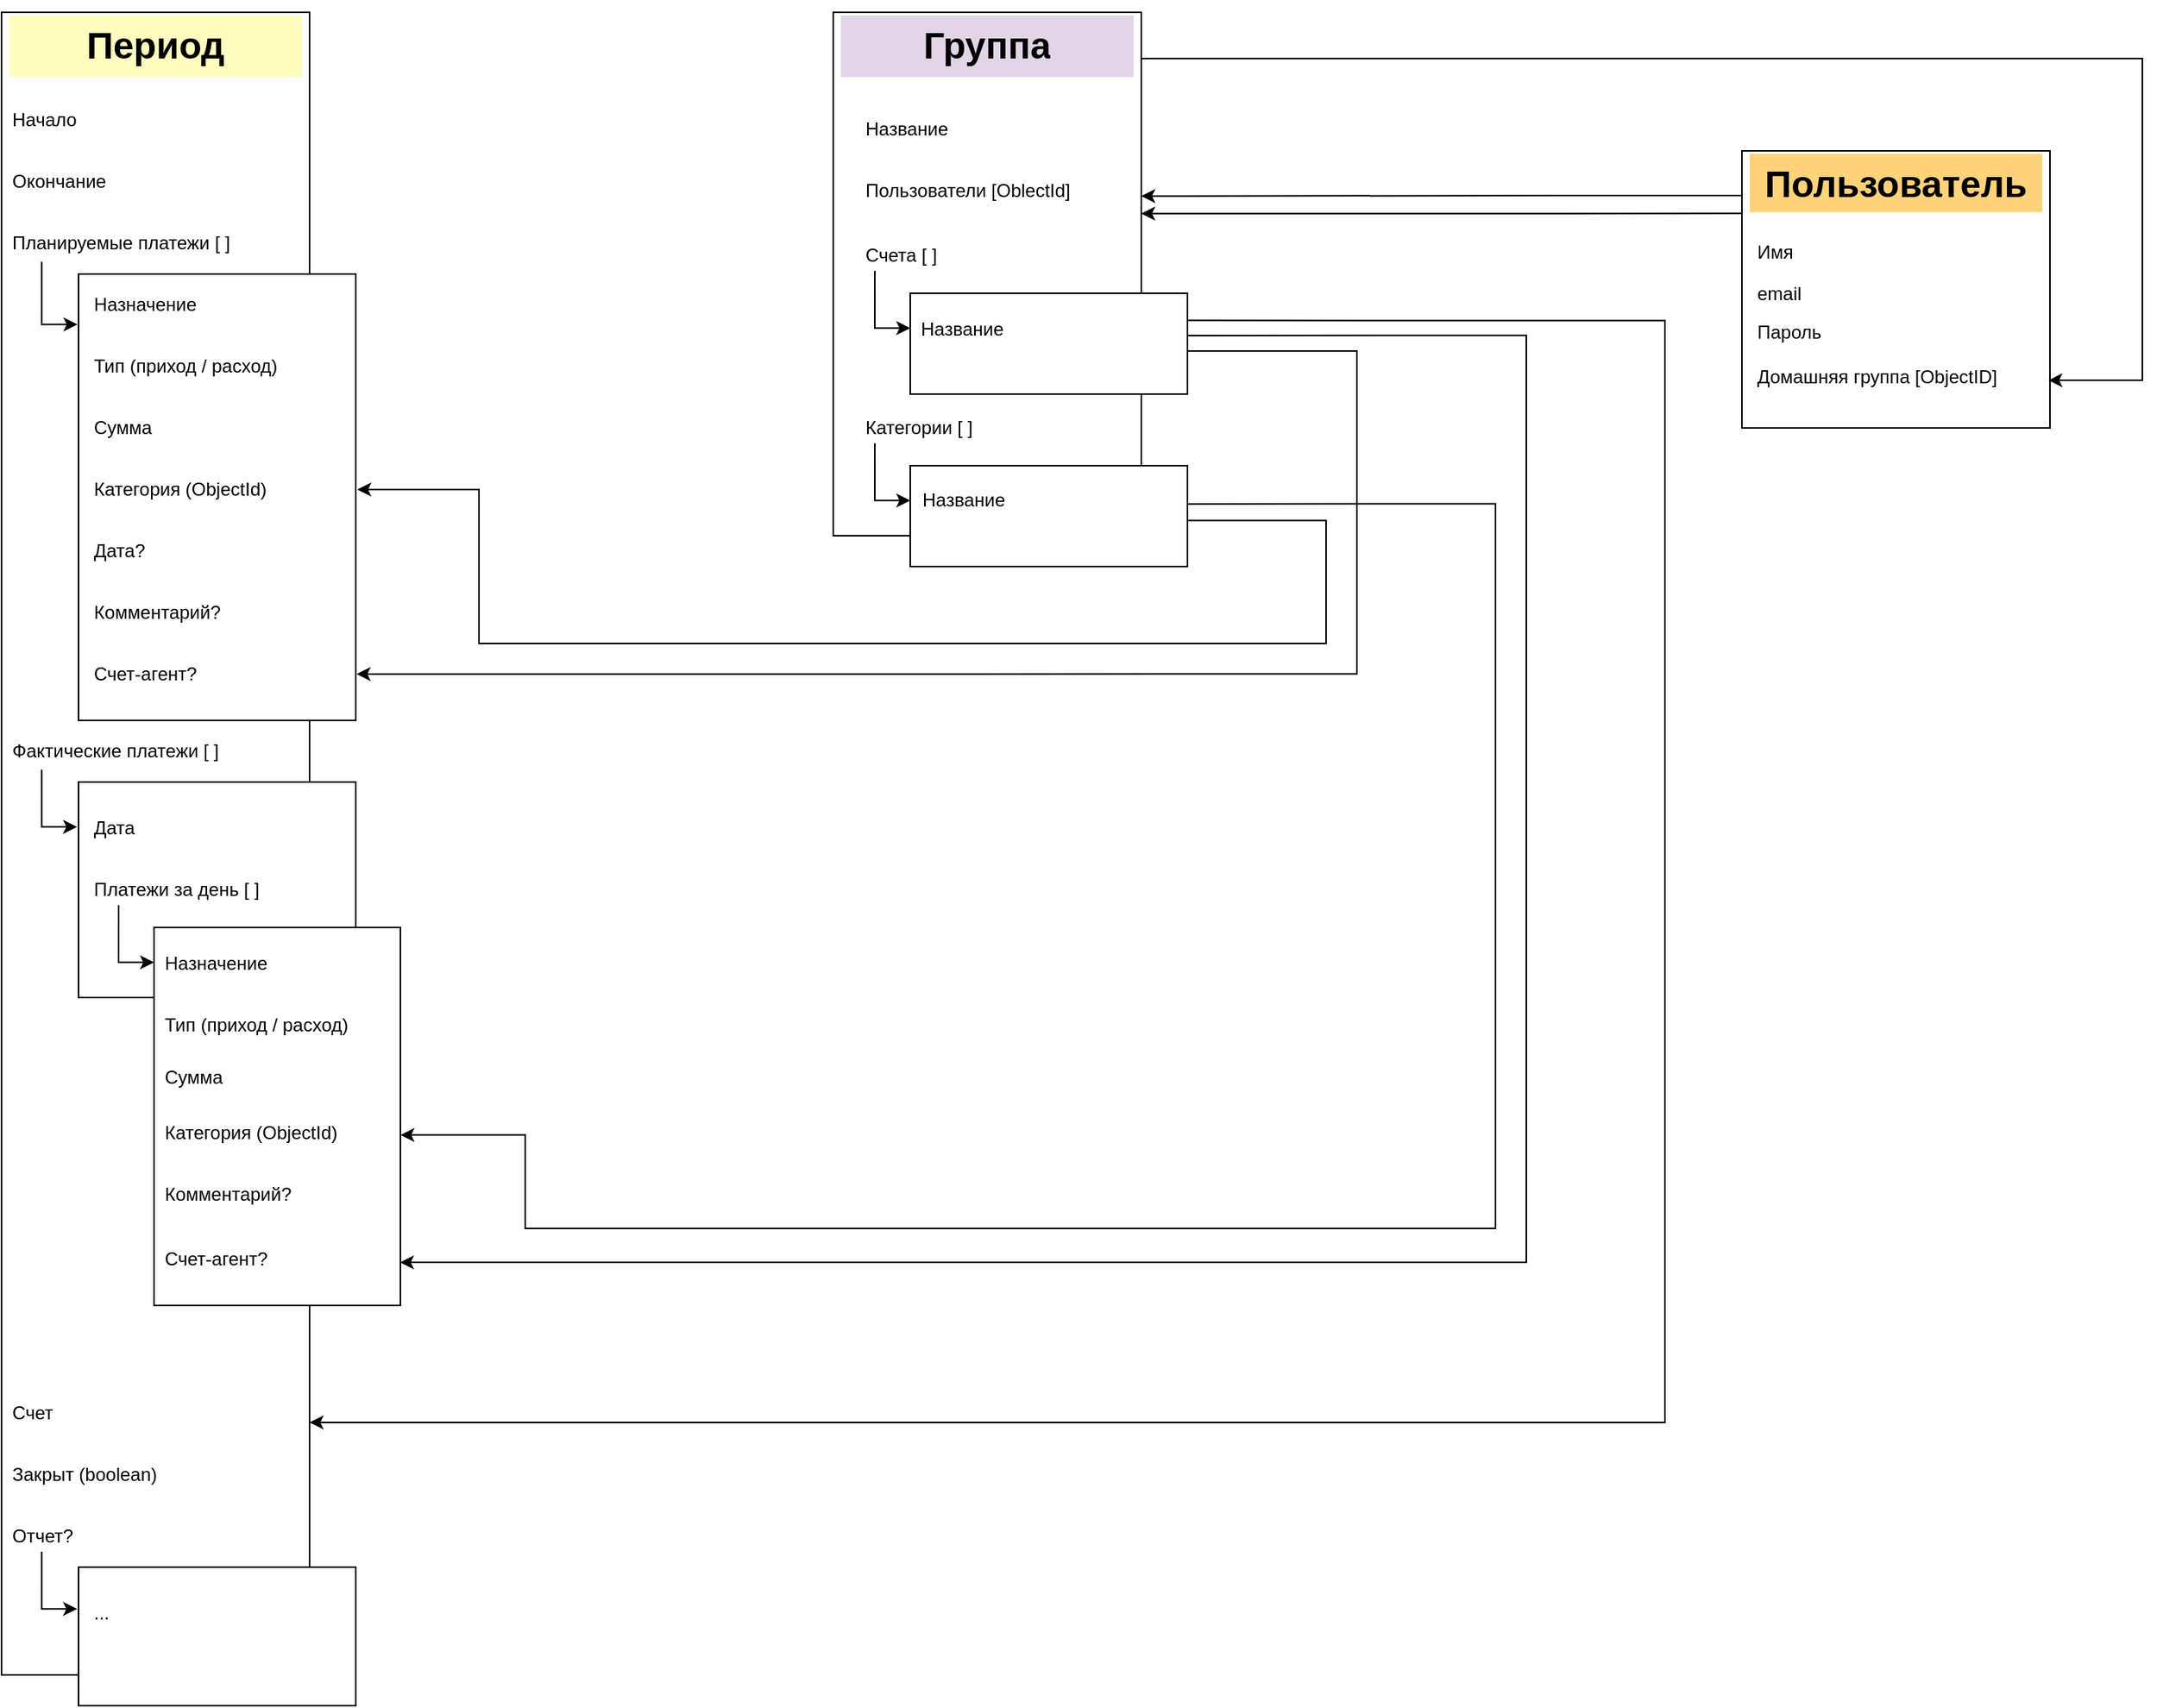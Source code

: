 <mxfile version="13.4.2" type="device"><diagram id="bWaG9OVm4icrForOPUyd" name="Page-1"><mxGraphModel dx="3324" dy="1616" grid="1" gridSize="10" guides="1" tooltips="1" connect="1" arrows="1" fold="1" page="1" pageScale="1" pageWidth="827" pageHeight="1169" math="0" shadow="0"><root><mxCell id="0"/><mxCell id="1" parent="0"/><mxCell id="LC0QmJ2rKZYJJv1nkJvu-1" value="" style="rounded=0;whiteSpace=wrap;html=1;" parent="1" vertex="1"><mxGeometry x="80" y="40" width="200" height="1080" as="geometry"/></mxCell><mxCell id="LC0QmJ2rKZYJJv1nkJvu-2" value="&lt;h1&gt;Период&lt;/h1&gt;" style="text;html=1;strokeColor=none;fillColor=#FFFDBF;spacing=5;spacingTop=-20;whiteSpace=wrap;overflow=hidden;rounded=0;align=center;labelBackgroundColor=none;" parent="1" vertex="1"><mxGeometry x="85" y="42" width="190" height="40" as="geometry"/></mxCell><mxCell id="LC0QmJ2rKZYJJv1nkJvu-3" value="Начало" style="text;html=1;strokeColor=none;fillColor=none;align=left;verticalAlign=middle;whiteSpace=wrap;rounded=0;" parent="1" vertex="1"><mxGeometry x="85" y="100" width="185" height="20" as="geometry"/></mxCell><mxCell id="LC0QmJ2rKZYJJv1nkJvu-5" value="Окончание" style="text;html=1;strokeColor=none;fillColor=none;align=left;verticalAlign=middle;whiteSpace=wrap;rounded=0;" parent="1" vertex="1"><mxGeometry x="85" y="140" width="185" height="20" as="geometry"/></mxCell><mxCell id="LC0QmJ2rKZYJJv1nkJvu-9" style="edgeStyle=orthogonalEdgeStyle;rounded=0;orthogonalLoop=1;jettySize=auto;html=1;exitX=0.114;exitY=1.1;exitDx=0;exitDy=0;exitPerimeter=0;entryX=-0.004;entryY=0.113;entryDx=0;entryDy=0;entryPerimeter=0;" parent="1" source="LC0QmJ2rKZYJJv1nkJvu-6" target="LC0QmJ2rKZYJJv1nkJvu-7" edge="1"><mxGeometry relative="1" as="geometry"><Array as="points"/></mxGeometry></mxCell><mxCell id="LC0QmJ2rKZYJJv1nkJvu-6" value="Планируемые платежи [ ]" style="text;html=1;strokeColor=none;fillColor=none;align=left;verticalAlign=middle;whiteSpace=wrap;rounded=0;" parent="1" vertex="1"><mxGeometry x="85" y="180" width="185" height="20" as="geometry"/></mxCell><mxCell id="LC0QmJ2rKZYJJv1nkJvu-7" value="" style="rounded=0;whiteSpace=wrap;html=1;align=center;" parent="1" vertex="1"><mxGeometry x="130" y="210" width="180" height="290" as="geometry"/></mxCell><mxCell id="LC0QmJ2rKZYJJv1nkJvu-8" value="Назначение" style="text;html=1;strokeColor=none;fillColor=none;align=left;verticalAlign=middle;whiteSpace=wrap;rounded=0;" parent="1" vertex="1"><mxGeometry x="137.5" y="220" width="162.5" height="20" as="geometry"/></mxCell><mxCell id="LC0QmJ2rKZYJJv1nkJvu-11" value="Сумма" style="text;html=1;strokeColor=none;fillColor=none;align=left;verticalAlign=middle;whiteSpace=wrap;rounded=0;" parent="1" vertex="1"><mxGeometry x="137.5" y="300" width="162.5" height="20" as="geometry"/></mxCell><mxCell id="LC0QmJ2rKZYJJv1nkJvu-12" value="Категория (ObjectId)" style="text;html=1;strokeColor=none;fillColor=none;align=left;verticalAlign=middle;whiteSpace=wrap;rounded=0;" parent="1" vertex="1"><mxGeometry x="137.5" y="340" width="162.5" height="20" as="geometry"/></mxCell><mxCell id="LC0QmJ2rKZYJJv1nkJvu-13" value="Дата?" style="text;html=1;strokeColor=none;fillColor=none;align=left;verticalAlign=middle;whiteSpace=wrap;rounded=0;" parent="1" vertex="1"><mxGeometry x="137.5" y="380" width="162.5" height="20" as="geometry"/></mxCell><mxCell id="LC0QmJ2rKZYJJv1nkJvu-14" value="Комментарий?" style="text;html=1;strokeColor=none;fillColor=none;align=left;verticalAlign=middle;whiteSpace=wrap;rounded=0;" parent="1" vertex="1"><mxGeometry x="137.5" y="420" width="162.5" height="20" as="geometry"/></mxCell><mxCell id="LC0QmJ2rKZYJJv1nkJvu-15" value="Тип (приход / расход)" style="text;html=1;strokeColor=none;fillColor=none;align=left;verticalAlign=middle;whiteSpace=wrap;rounded=0;" parent="1" vertex="1"><mxGeometry x="137.5" y="260" width="162.5" height="20" as="geometry"/></mxCell><mxCell id="LC0QmJ2rKZYJJv1nkJvu-16" value="Фактические платежи [ ]" style="text;html=1;strokeColor=none;fillColor=none;align=left;verticalAlign=middle;whiteSpace=wrap;rounded=0;" parent="1" vertex="1"><mxGeometry x="85" y="510" width="185" height="20" as="geometry"/></mxCell><mxCell id="LC0QmJ2rKZYJJv1nkJvu-17" style="edgeStyle=orthogonalEdgeStyle;rounded=0;orthogonalLoop=1;jettySize=auto;html=1;exitX=0.114;exitY=1.1;exitDx=0;exitDy=0;exitPerimeter=0;entryX=-0.004;entryY=0.113;entryDx=0;entryDy=0;entryPerimeter=0;" parent="1" source="LC0QmJ2rKZYJJv1nkJvu-16" edge="1"><mxGeometry relative="1" as="geometry"><mxPoint x="129.06" y="569.12" as="targetPoint"/><Array as="points"><mxPoint x="106" y="569"/></Array></mxGeometry></mxCell><mxCell id="LC0QmJ2rKZYJJv1nkJvu-23" style="edgeStyle=orthogonalEdgeStyle;rounded=0;orthogonalLoop=1;jettySize=auto;html=1;exitX=1.001;exitY=0.543;exitDx=0;exitDy=0;exitPerimeter=0;" parent="1" source="63GM6BYykA5Hg0SfErmL-4" edge="1"><mxGeometry relative="1" as="geometry"><mxPoint x="311" y="350" as="targetPoint"/><Array as="points"><mxPoint x="940" y="370"/><mxPoint x="940" y="450"/><mxPoint x="390" y="450"/><mxPoint x="390" y="350"/></Array><mxPoint x="500" y="100" as="sourcePoint"/></mxGeometry></mxCell><mxCell id="LC0QmJ2rKZYJJv1nkJvu-30" style="edgeStyle=orthogonalEdgeStyle;rounded=0;orthogonalLoop=1;jettySize=auto;html=1;entryX=1;entryY=0.549;entryDx=0;entryDy=0;entryPerimeter=0;exitX=1.002;exitY=0.379;exitDx=0;exitDy=0;exitPerimeter=0;" parent="1" source="63GM6BYykA5Hg0SfErmL-4" target="LC0QmJ2rKZYJJv1nkJvu-18" edge="1"><mxGeometry relative="1" as="geometry"><mxPoint x="341" y="780" as="targetPoint"/><Array as="points"><mxPoint x="1050" y="359"/><mxPoint x="1050" y="830"/><mxPoint x="420" y="830"/><mxPoint x="420" y="769"/></Array><mxPoint x="500" y="112" as="sourcePoint"/></mxGeometry></mxCell><mxCell id="LC0QmJ2rKZYJJv1nkJvu-32" value="" style="rounded=0;whiteSpace=wrap;html=1;align=center;" parent="1" vertex="1"><mxGeometry x="130" y="540" width="180" height="140" as="geometry"/></mxCell><mxCell id="LC0QmJ2rKZYJJv1nkJvu-33" value="Дата" style="text;html=1;strokeColor=none;fillColor=none;align=left;verticalAlign=middle;whiteSpace=wrap;rounded=0;" parent="1" vertex="1"><mxGeometry x="137.5" y="560" width="162.5" height="20" as="geometry"/></mxCell><mxCell id="LC0QmJ2rKZYJJv1nkJvu-34" value="Платежи за день [ ]" style="text;html=1;strokeColor=none;fillColor=none;align=left;verticalAlign=middle;whiteSpace=wrap;rounded=0;" parent="1" vertex="1"><mxGeometry x="137.5" y="600" width="162.5" height="20" as="geometry"/></mxCell><mxCell id="LC0QmJ2rKZYJJv1nkJvu-35" style="edgeStyle=orthogonalEdgeStyle;rounded=0;orthogonalLoop=1;jettySize=auto;html=1;exitX=0.114;exitY=1.1;exitDx=0;exitDy=0;exitPerimeter=0;entryX=-0.004;entryY=0.113;entryDx=0;entryDy=0;entryPerimeter=0;" parent="1" edge="1"><mxGeometry relative="1" as="geometry"><mxPoint x="156.03" y="620" as="sourcePoint"/><mxPoint x="179.0" y="657.12" as="targetPoint"/><Array as="points"><mxPoint x="155.94" y="657"/></Array></mxGeometry></mxCell><mxCell id="LC0QmJ2rKZYJJv1nkJvu-18" value="" style="rounded=0;whiteSpace=wrap;html=1;align=center;" parent="1" vertex="1"><mxGeometry x="179" y="634.5" width="160" height="245.5" as="geometry"/></mxCell><mxCell id="LC0QmJ2rKZYJJv1nkJvu-24" value="Назначение" style="text;html=1;strokeColor=none;fillColor=none;align=left;verticalAlign=middle;whiteSpace=wrap;rounded=0;" parent="1" vertex="1"><mxGeometry x="184.138" y="649.996" width="150.723" height="16.292" as="geometry"/></mxCell><mxCell id="LC0QmJ2rKZYJJv1nkJvu-25" value="Тип (приход / расход)" style="text;html=1;strokeColor=none;fillColor=none;align=left;verticalAlign=middle;whiteSpace=wrap;rounded=0;" parent="1" vertex="1"><mxGeometry x="184.138" y="689.999" width="150.723" height="16.292" as="geometry"/></mxCell><mxCell id="LC0QmJ2rKZYJJv1nkJvu-26" value="Сумма" style="text;html=1;strokeColor=none;fillColor=none;align=left;verticalAlign=middle;whiteSpace=wrap;rounded=0;" parent="1" vertex="1"><mxGeometry x="184.138" y="724.102" width="150.723" height="16.292" as="geometry"/></mxCell><mxCell id="LC0QmJ2rKZYJJv1nkJvu-27" value="Категория (ObjectId)" style="text;html=1;strokeColor=none;fillColor=none;align=left;verticalAlign=middle;whiteSpace=wrap;rounded=0;" parent="1" vertex="1"><mxGeometry x="183.638" y="759.996" width="150.723" height="16.292" as="geometry"/></mxCell><mxCell id="LC0QmJ2rKZYJJv1nkJvu-29" value="Комментарий?" style="text;html=1;strokeColor=none;fillColor=none;align=left;verticalAlign=middle;whiteSpace=wrap;rounded=0;" parent="1" vertex="1"><mxGeometry x="183.638" y="800.004" width="150.723" height="16.292" as="geometry"/></mxCell><mxCell id="EfxqMzn7czGfO88m_zKJ-18" style="edgeStyle=orthogonalEdgeStyle;rounded=0;orthogonalLoop=1;jettySize=auto;html=1;exitX=0.001;exitY=0.226;exitDx=0;exitDy=0;exitPerimeter=0;" parent="1" source="EfxqMzn7czGfO88m_zKJ-13" target="EfxqMzn7czGfO88m_zKJ-9" edge="1"><mxGeometry relative="1" as="geometry"><mxPoint x="1160" y="170" as="sourcePoint"/><mxPoint x="860" y="881" as="targetPoint"/><Array as="points"><mxPoint x="920" y="171"/><mxPoint x="920" y="171"/></Array></mxGeometry></mxCell><mxCell id="EfxqMzn7czGfO88m_zKJ-20" style="edgeStyle=orthogonalEdgeStyle;rounded=0;orthogonalLoop=1;jettySize=auto;html=1;entryX=1;entryY=0.351;entryDx=0;entryDy=0;entryPerimeter=0;exitX=0.001;exitY=0.161;exitDx=0;exitDy=0;exitPerimeter=0;" parent="1" source="EfxqMzn7czGfO88m_zKJ-13" target="EfxqMzn7czGfO88m_zKJ-9" edge="1"><mxGeometry relative="1" as="geometry"><Array as="points"><mxPoint x="1150" y="159"/></Array><mxPoint x="1150" y="159" as="sourcePoint"/></mxGeometry></mxCell><mxCell id="EfxqMzn7czGfO88m_zKJ-31" style="edgeStyle=orthogonalEdgeStyle;rounded=0;orthogonalLoop=1;jettySize=auto;html=1;exitX=0.998;exitY=0.27;exitDx=0;exitDy=0;exitPerimeter=0;" parent="1" source="EfxqMzn7czGfO88m_zKJ-28" edge="1"><mxGeometry relative="1" as="geometry"><mxPoint x="280" y="956" as="targetPoint"/><Array as="points"><mxPoint x="1160" y="240"/><mxPoint x="1160" y="956"/></Array></mxGeometry></mxCell><mxCell id="EfxqMzn7czGfO88m_zKJ-32" value="Счет" style="text;html=1;strokeColor=none;fillColor=none;align=left;verticalAlign=middle;whiteSpace=wrap;rounded=0;" parent="1" vertex="1"><mxGeometry x="85" y="940" width="185" height="20" as="geometry"/></mxCell><mxCell id="EfxqMzn7czGfO88m_zKJ-33" value="" style="group" parent="1" vertex="1" connectable="0"><mxGeometry x="620" y="40" width="230" height="380" as="geometry"/></mxCell><mxCell id="EfxqMzn7czGfO88m_zKJ-9" value="" style="rounded=0;whiteSpace=wrap;html=1;" parent="EfxqMzn7czGfO88m_zKJ-33" vertex="1"><mxGeometry width="200" height="340" as="geometry"/></mxCell><mxCell id="EfxqMzn7czGfO88m_zKJ-10" value="&lt;h1&gt;Группа&lt;/h1&gt;" style="text;html=1;strokeColor=none;fillColor=#e1d5e7;spacing=5;spacingTop=-20;whiteSpace=wrap;overflow=hidden;rounded=0;align=center;" parent="EfxqMzn7czGfO88m_zKJ-33" vertex="1"><mxGeometry x="5" y="2" width="190" height="40" as="geometry"/></mxCell><mxCell id="EfxqMzn7czGfO88m_zKJ-3" value="Название" style="text;html=1;strokeColor=none;fillColor=none;align=left;verticalAlign=middle;whiteSpace=wrap;rounded=0;" parent="EfxqMzn7czGfO88m_zKJ-33" vertex="1"><mxGeometry x="18.75" y="66" width="162.5" height="20" as="geometry"/></mxCell><mxCell id="EfxqMzn7czGfO88m_zKJ-7" value="Пользователи [OblectId]" style="text;html=1;strokeColor=none;fillColor=none;align=left;verticalAlign=middle;whiteSpace=wrap;rounded=0;" parent="EfxqMzn7czGfO88m_zKJ-33" vertex="1"><mxGeometry x="18.75" y="106" width="162.5" height="20" as="geometry"/></mxCell><mxCell id="EfxqMzn7czGfO88m_zKJ-30" value="Счета [ ]" style="text;html=1;strokeColor=none;fillColor=none;align=left;verticalAlign=middle;whiteSpace=wrap;rounded=0;" parent="EfxqMzn7czGfO88m_zKJ-33" vertex="1"><mxGeometry x="18.75" y="148" width="162.5" height="20" as="geometry"/></mxCell><mxCell id="EfxqMzn7czGfO88m_zKJ-28" value="" style="rounded=0;whiteSpace=wrap;html=1;align=center;" parent="EfxqMzn7czGfO88m_zKJ-33" vertex="1"><mxGeometry x="50" y="182.5" width="180" height="65.5" as="geometry"/></mxCell><mxCell id="EfxqMzn7czGfO88m_zKJ-29" value="Название" style="text;html=1;strokeColor=none;fillColor=none;align=left;verticalAlign=middle;whiteSpace=wrap;rounded=0;" parent="EfxqMzn7czGfO88m_zKJ-33" vertex="1"><mxGeometry x="55.138" y="197.996" width="150.723" height="16.292" as="geometry"/></mxCell><mxCell id="EfxqMzn7czGfO88m_zKJ-27" style="edgeStyle=orthogonalEdgeStyle;rounded=0;orthogonalLoop=1;jettySize=auto;html=1;exitX=0.114;exitY=1.1;exitDx=0;exitDy=0;exitPerimeter=0;entryX=-0.004;entryY=0.113;entryDx=0;entryDy=0;entryPerimeter=0;" parent="EfxqMzn7czGfO88m_zKJ-33" edge="1"><mxGeometry relative="1" as="geometry"><mxPoint x="27.03" y="168" as="sourcePoint"/><mxPoint x="50" y="205.12" as="targetPoint"/><Array as="points"><mxPoint x="26.94" y="205"/></Array></mxGeometry></mxCell><mxCell id="EfxqMzn7czGfO88m_zKJ-35" value="Счет-агент?" style="text;html=1;strokeColor=none;fillColor=none;align=left;verticalAlign=middle;whiteSpace=wrap;rounded=0;" parent="1" vertex="1"><mxGeometry x="137.5" y="460" width="162.5" height="20" as="geometry"/></mxCell><mxCell id="EfxqMzn7czGfO88m_zKJ-37" value="Счет-агент?" style="text;html=1;strokeColor=none;fillColor=none;align=left;verticalAlign=middle;whiteSpace=wrap;rounded=0;" parent="1" vertex="1"><mxGeometry x="184.14" y="840" width="145.86" height="20" as="geometry"/></mxCell><mxCell id="EfxqMzn7czGfO88m_zKJ-38" style="edgeStyle=orthogonalEdgeStyle;rounded=0;orthogonalLoop=1;jettySize=auto;html=1;entryX=1.003;entryY=0.896;entryDx=0;entryDy=0;entryPerimeter=0;" parent="1" target="LC0QmJ2rKZYJJv1nkJvu-7" edge="1"><mxGeometry relative="1" as="geometry"><Array as="points"><mxPoint x="960" y="260"/><mxPoint x="960" y="470"/></Array><mxPoint x="850" y="260" as="sourcePoint"/></mxGeometry></mxCell><mxCell id="EfxqMzn7czGfO88m_zKJ-39" style="edgeStyle=orthogonalEdgeStyle;rounded=0;orthogonalLoop=1;jettySize=auto;html=1;entryX=0.998;entryY=0.886;entryDx=0;entryDy=0;entryPerimeter=0;exitX=1;exitY=0.419;exitDx=0;exitDy=0;exitPerimeter=0;" parent="1" source="EfxqMzn7czGfO88m_zKJ-28" target="LC0QmJ2rKZYJJv1nkJvu-18" edge="1"><mxGeometry relative="1" as="geometry"><mxPoint x="890" y="250" as="sourcePoint"/><Array as="points"><mxPoint x="1070" y="250"/><mxPoint x="1070" y="852"/></Array></mxGeometry></mxCell><mxCell id="h3gDVCQMUbOo88AL0nyh-1" value="Закрыт (boolean)" style="text;html=1;strokeColor=none;fillColor=none;align=left;verticalAlign=middle;whiteSpace=wrap;rounded=0;" parent="1" vertex="1"><mxGeometry x="85" y="980" width="185" height="20" as="geometry"/></mxCell><mxCell id="h3gDVCQMUbOo88AL0nyh-2" value="Отчет?" style="text;html=1;strokeColor=none;fillColor=none;align=left;verticalAlign=middle;whiteSpace=wrap;rounded=0;" parent="1" vertex="1"><mxGeometry x="85" y="1020" width="185" height="20" as="geometry"/></mxCell><mxCell id="h3gDVCQMUbOo88AL0nyh-9" value="" style="rounded=0;whiteSpace=wrap;html=1;align=center;" parent="1" vertex="1"><mxGeometry x="130" y="1050" width="180" height="90" as="geometry"/></mxCell><mxCell id="h3gDVCQMUbOo88AL0nyh-11" style="edgeStyle=orthogonalEdgeStyle;rounded=0;orthogonalLoop=1;jettySize=auto;html=1;exitX=0.114;exitY=1.1;exitDx=0;exitDy=0;exitPerimeter=0;entryX=-0.004;entryY=0.113;entryDx=0;entryDy=0;entryPerimeter=0;" parent="1" edge="1"><mxGeometry relative="1" as="geometry"><mxPoint x="129.06" y="1077.12" as="targetPoint"/><Array as="points"><mxPoint x="106" y="1077"/></Array><mxPoint x="106.09" y="1040" as="sourcePoint"/></mxGeometry></mxCell><mxCell id="h3gDVCQMUbOo88AL0nyh-12" value="..." style="text;html=1;strokeColor=none;fillColor=none;align=left;verticalAlign=middle;whiteSpace=wrap;rounded=0;" parent="1" vertex="1"><mxGeometry x="137.5" y="1070" width="162.5" height="20" as="geometry"/></mxCell><mxCell id="h3gDVCQMUbOo88AL0nyh-18" value="" style="group" parent="1" vertex="1" connectable="0"><mxGeometry x="1210" y="130" width="200" height="180" as="geometry"/></mxCell><mxCell id="EfxqMzn7czGfO88m_zKJ-13" value="" style="rounded=0;whiteSpace=wrap;html=1;" parent="h3gDVCQMUbOo88AL0nyh-18" vertex="1"><mxGeometry width="200" height="180" as="geometry"/></mxCell><mxCell id="EfxqMzn7czGfO88m_zKJ-14" value="&lt;h1&gt;Пользователь&lt;/h1&gt;" style="text;html=1;strokeColor=none;fillColor=#FFD37A;spacing=5;spacingTop=-20;whiteSpace=wrap;overflow=hidden;rounded=0;align=center;" parent="h3gDVCQMUbOo88AL0nyh-18" vertex="1"><mxGeometry x="5" y="1.895" width="190" height="37.895" as="geometry"/></mxCell><mxCell id="EfxqMzn7czGfO88m_zKJ-15" value="Имя" style="text;html=1;strokeColor=none;fillColor=none;align=left;verticalAlign=middle;whiteSpace=wrap;rounded=0;" parent="h3gDVCQMUbOo88AL0nyh-18" vertex="1"><mxGeometry x="7.5" y="56.842" width="185" height="18.947" as="geometry"/></mxCell><mxCell id="EfxqMzn7czGfO88m_zKJ-16" value="email" style="text;html=1;strokeColor=none;fillColor=none;align=left;verticalAlign=middle;whiteSpace=wrap;rounded=0;" parent="h3gDVCQMUbOo88AL0nyh-18" vertex="1"><mxGeometry x="7.5" y="83.368" width="185" height="18.947" as="geometry"/></mxCell><mxCell id="h3gDVCQMUbOo88AL0nyh-17" value="Пароль" style="text;html=1;strokeColor=none;fillColor=none;align=left;verticalAlign=middle;whiteSpace=wrap;rounded=0;" parent="h3gDVCQMUbOo88AL0nyh-18" vertex="1"><mxGeometry x="7.5" y="108.947" width="185" height="18.947" as="geometry"/></mxCell><mxCell id="13f64dYhFD5rGm_GLdWF-3" value="Домашняя группа [ObjectID]" style="text;html=1;strokeColor=none;fillColor=none;align=left;verticalAlign=middle;whiteSpace=wrap;rounded=0;" vertex="1" parent="h3gDVCQMUbOo88AL0nyh-18"><mxGeometry x="7.5" y="137.368" width="185" height="18.947" as="geometry"/></mxCell><mxCell id="63GM6BYykA5Hg0SfErmL-3" value="Категории [ ]" style="text;html=1;strokeColor=none;fillColor=none;align=left;verticalAlign=middle;whiteSpace=wrap;rounded=0;" parent="1" vertex="1"><mxGeometry x="638.75" y="300" width="162.5" height="20" as="geometry"/></mxCell><mxCell id="63GM6BYykA5Hg0SfErmL-4" value="" style="rounded=0;whiteSpace=wrap;html=1;align=center;" parent="1" vertex="1"><mxGeometry x="670" y="334.5" width="180" height="65.5" as="geometry"/></mxCell><mxCell id="63GM6BYykA5Hg0SfErmL-5" style="edgeStyle=orthogonalEdgeStyle;rounded=0;orthogonalLoop=1;jettySize=auto;html=1;exitX=0.114;exitY=1.1;exitDx=0;exitDy=0;exitPerimeter=0;entryX=-0.004;entryY=0.113;entryDx=0;entryDy=0;entryPerimeter=0;" parent="1" edge="1"><mxGeometry relative="1" as="geometry"><mxPoint x="647.03" y="320.0" as="sourcePoint"/><mxPoint x="670" y="357.12" as="targetPoint"/><Array as="points"><mxPoint x="646.94" y="357"/></Array></mxGeometry></mxCell><mxCell id="yYHaPp-jRc_wSlU9FdBY-1" value="Название" style="text;html=1;strokeColor=none;fillColor=none;align=left;verticalAlign=middle;whiteSpace=wrap;rounded=0;" parent="1" vertex="1"><mxGeometry x="675.998" y="348.856" width="150.723" height="16.292" as="geometry"/></mxCell><mxCell id="13f64dYhFD5rGm_GLdWF-5" style="edgeStyle=orthogonalEdgeStyle;rounded=0;orthogonalLoop=1;jettySize=auto;html=1;entryX=0.995;entryY=0.828;entryDx=0;entryDy=0;entryPerimeter=0;" edge="1" parent="1" target="EfxqMzn7czGfO88m_zKJ-13"><mxGeometry relative="1" as="geometry"><mxPoint x="820" y="70" as="sourcePoint"/><Array as="points"><mxPoint x="1470" y="70"/><mxPoint x="1470" y="279"/></Array></mxGeometry></mxCell></root></mxGraphModel></diagram></mxfile>